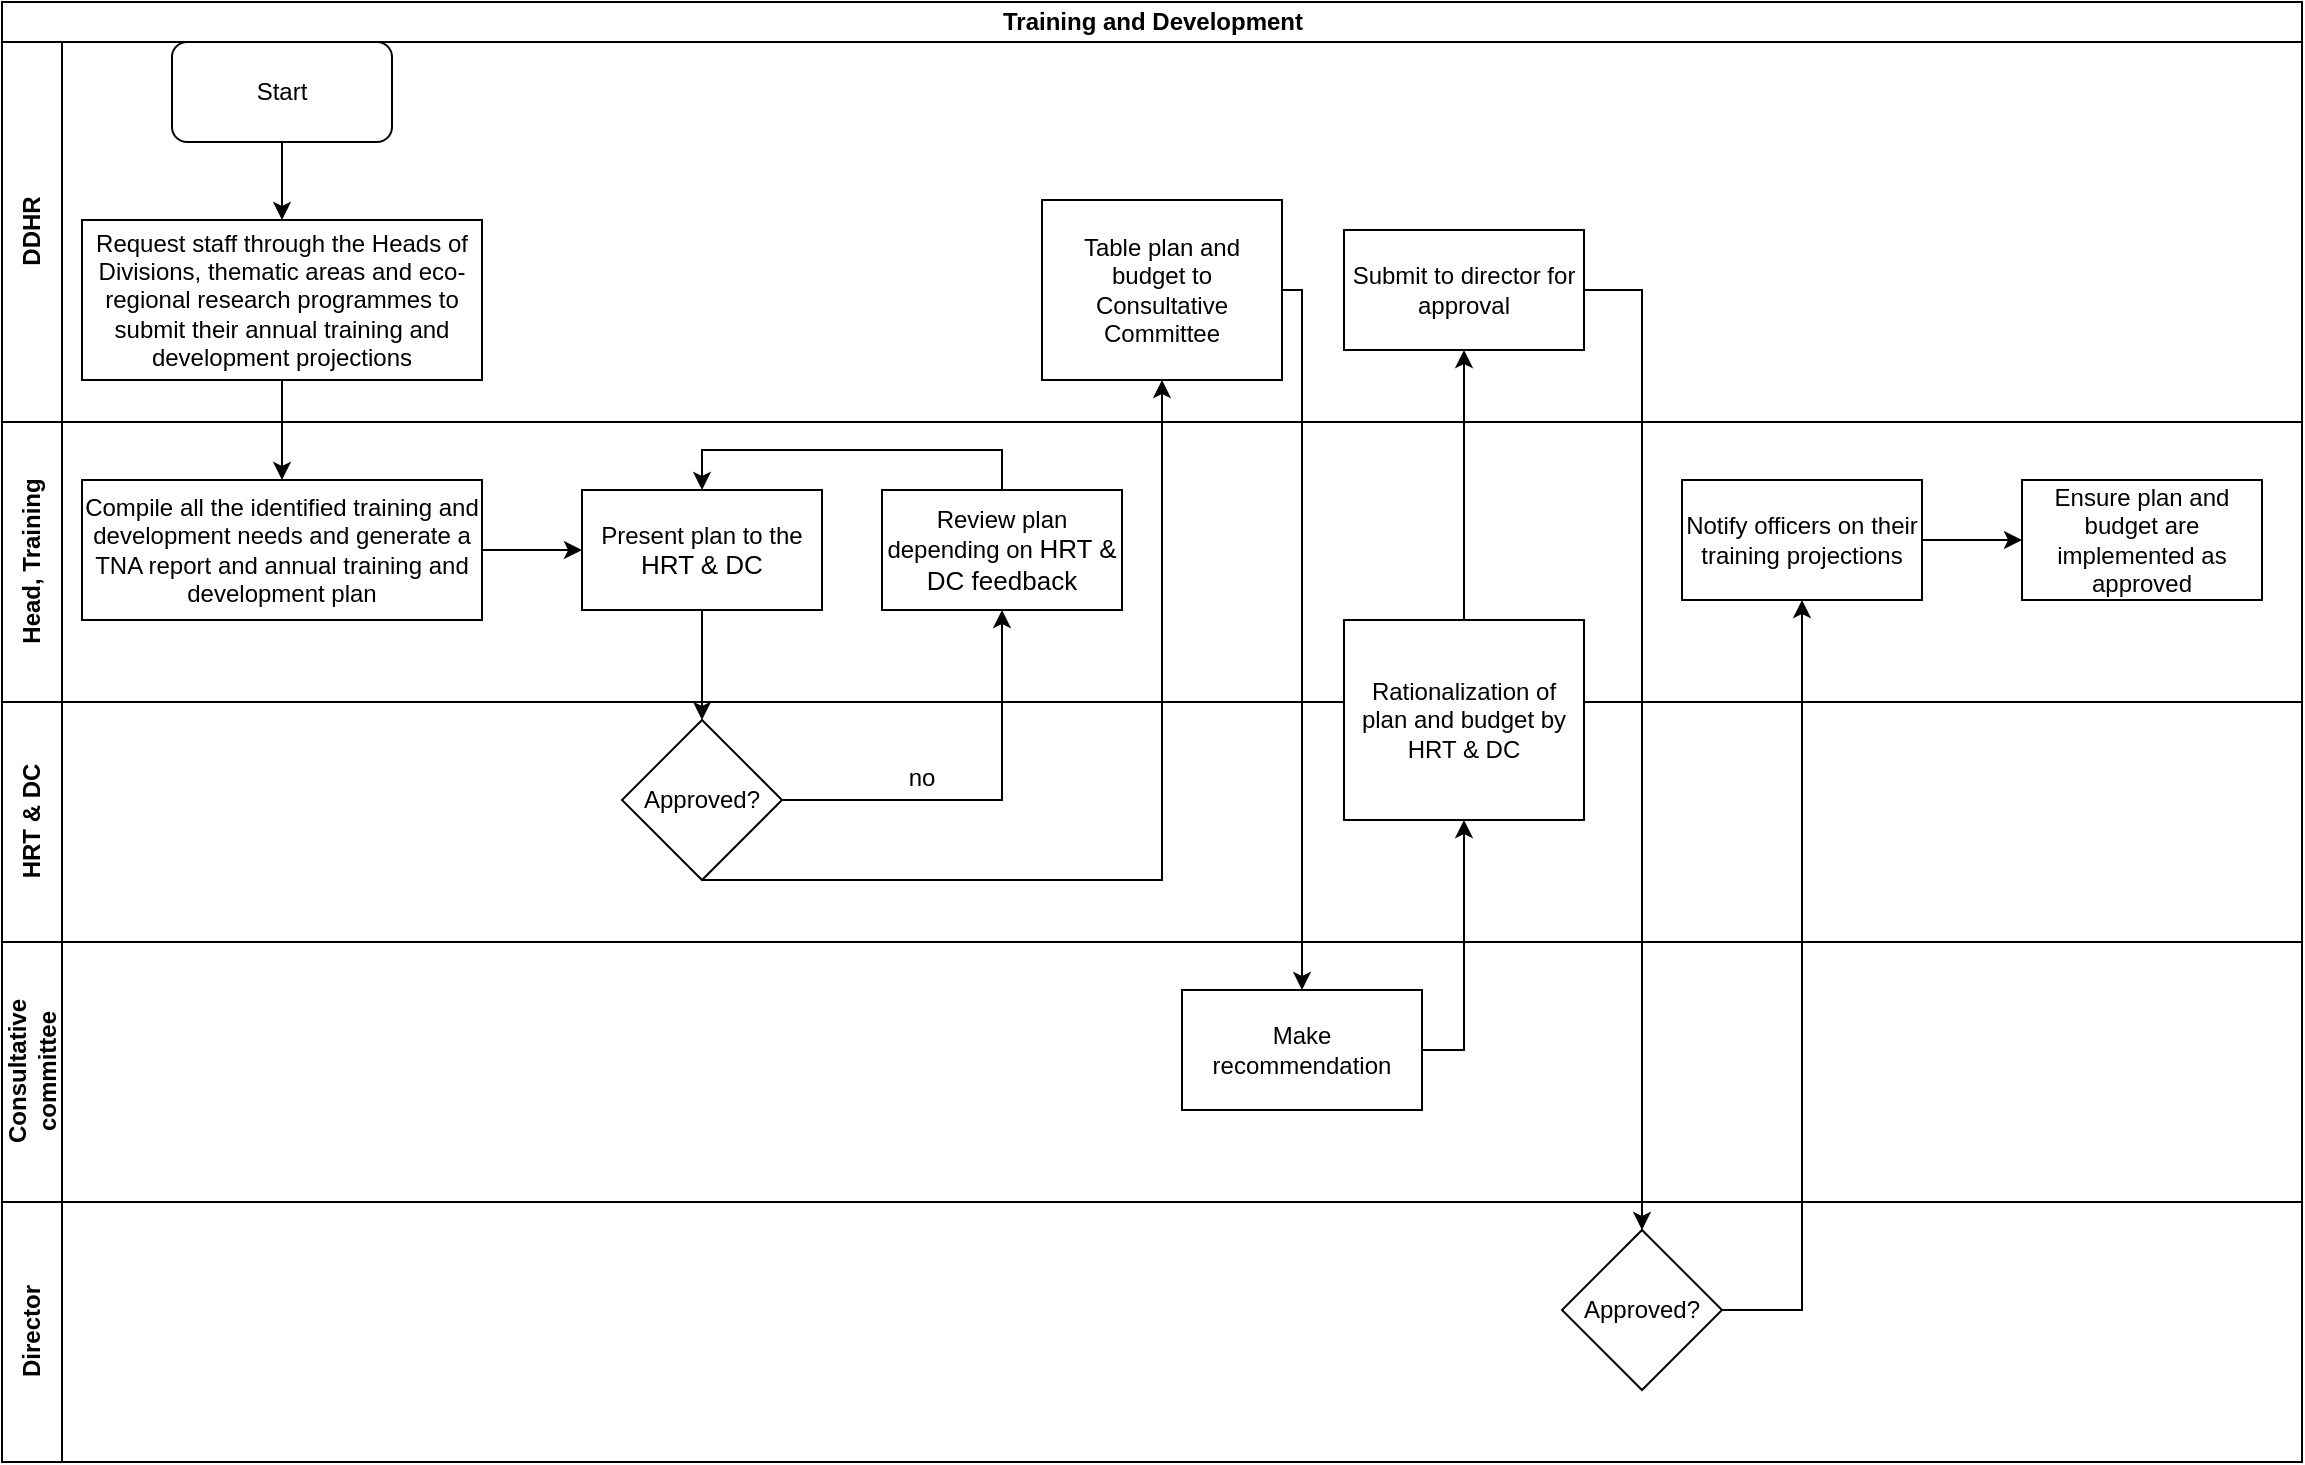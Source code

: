 <mxfile version="13.10.4" type="github">
  <diagram id="TgsOetUIMMD29B5rdHni" name="Page-1">
    <mxGraphModel dx="1038" dy="547" grid="1" gridSize="10" guides="1" tooltips="1" connect="1" arrows="1" fold="1" page="1" pageScale="1" pageWidth="1169" pageHeight="827" math="0" shadow="0">
      <root>
        <mxCell id="0" />
        <mxCell id="1" parent="0" />
        <mxCell id="y23m5HL0FmxXgGwVUjin-1" value="Training and Development" style="swimlane;html=1;childLayout=stackLayout;resizeParent=1;resizeParentMax=0;horizontal=1;startSize=20;horizontalStack=0;" vertex="1" parent="1">
          <mxGeometry x="10" y="10" width="1150" height="730" as="geometry" />
        </mxCell>
        <mxCell id="y23m5HL0FmxXgGwVUjin-10" value="" style="edgeStyle=orthogonalEdgeStyle;rounded=0;orthogonalLoop=1;jettySize=auto;html=1;" edge="1" parent="y23m5HL0FmxXgGwVUjin-1" source="y23m5HL0FmxXgGwVUjin-8" target="y23m5HL0FmxXgGwVUjin-9">
          <mxGeometry relative="1" as="geometry" />
        </mxCell>
        <mxCell id="y23m5HL0FmxXgGwVUjin-15" value="" style="edgeStyle=orthogonalEdgeStyle;rounded=0;orthogonalLoop=1;jettySize=auto;html=1;" edge="1" parent="y23m5HL0FmxXgGwVUjin-1" source="y23m5HL0FmxXgGwVUjin-11" target="y23m5HL0FmxXgGwVUjin-14">
          <mxGeometry relative="1" as="geometry" />
        </mxCell>
        <mxCell id="y23m5HL0FmxXgGwVUjin-17" value="" style="edgeStyle=orthogonalEdgeStyle;rounded=0;orthogonalLoop=1;jettySize=auto;html=1;" edge="1" parent="y23m5HL0FmxXgGwVUjin-1" source="y23m5HL0FmxXgGwVUjin-14" target="y23m5HL0FmxXgGwVUjin-16">
          <mxGeometry relative="1" as="geometry" />
        </mxCell>
        <mxCell id="y23m5HL0FmxXgGwVUjin-22" value="" style="edgeStyle=orthogonalEdgeStyle;rounded=0;orthogonalLoop=1;jettySize=auto;html=1;entryX=0.5;entryY=1;entryDx=0;entryDy=0;" edge="1" parent="y23m5HL0FmxXgGwVUjin-1" source="y23m5HL0FmxXgGwVUjin-14" target="y23m5HL0FmxXgGwVUjin-21">
          <mxGeometry relative="1" as="geometry">
            <Array as="points">
              <mxPoint x="580" y="439" />
            </Array>
          </mxGeometry>
        </mxCell>
        <mxCell id="y23m5HL0FmxXgGwVUjin-25" value="" style="edgeStyle=orthogonalEdgeStyle;rounded=0;orthogonalLoop=1;jettySize=auto;html=1;entryX=0.5;entryY=0;entryDx=0;entryDy=0;" edge="1" parent="y23m5HL0FmxXgGwVUjin-1" source="y23m5HL0FmxXgGwVUjin-21" target="y23m5HL0FmxXgGwVUjin-29">
          <mxGeometry relative="1" as="geometry">
            <mxPoint x="650" y="489" as="targetPoint" />
            <Array as="points">
              <mxPoint x="650" y="144" />
            </Array>
          </mxGeometry>
        </mxCell>
        <mxCell id="y23m5HL0FmxXgGwVUjin-31" value="" style="edgeStyle=orthogonalEdgeStyle;rounded=0;orthogonalLoop=1;jettySize=auto;html=1;exitX=1;exitY=0.5;exitDx=0;exitDy=0;entryX=0.5;entryY=1;entryDx=0;entryDy=0;" edge="1" parent="y23m5HL0FmxXgGwVUjin-1" source="y23m5HL0FmxXgGwVUjin-29" target="y23m5HL0FmxXgGwVUjin-30">
          <mxGeometry relative="1" as="geometry">
            <Array as="points">
              <mxPoint x="731" y="524" />
            </Array>
          </mxGeometry>
        </mxCell>
        <mxCell id="y23m5HL0FmxXgGwVUjin-33" value="" style="edgeStyle=orthogonalEdgeStyle;rounded=0;orthogonalLoop=1;jettySize=auto;html=1;" edge="1" parent="y23m5HL0FmxXgGwVUjin-1" source="y23m5HL0FmxXgGwVUjin-30" target="y23m5HL0FmxXgGwVUjin-32">
          <mxGeometry relative="1" as="geometry" />
        </mxCell>
        <mxCell id="y23m5HL0FmxXgGwVUjin-35" value="" style="edgeStyle=orthogonalEdgeStyle;rounded=0;orthogonalLoop=1;jettySize=auto;html=1;" edge="1" parent="y23m5HL0FmxXgGwVUjin-1" source="y23m5HL0FmxXgGwVUjin-32" target="y23m5HL0FmxXgGwVUjin-34">
          <mxGeometry relative="1" as="geometry">
            <Array as="points">
              <mxPoint x="820" y="144" />
            </Array>
          </mxGeometry>
        </mxCell>
        <mxCell id="y23m5HL0FmxXgGwVUjin-37" value="" style="edgeStyle=orthogonalEdgeStyle;rounded=0;orthogonalLoop=1;jettySize=auto;html=1;" edge="1" parent="y23m5HL0FmxXgGwVUjin-1" source="y23m5HL0FmxXgGwVUjin-34" target="y23m5HL0FmxXgGwVUjin-36">
          <mxGeometry relative="1" as="geometry">
            <Array as="points">
              <mxPoint x="900" y="654" />
            </Array>
          </mxGeometry>
        </mxCell>
        <mxCell id="y23m5HL0FmxXgGwVUjin-2" value="DDHR" style="swimlane;html=1;startSize=30;horizontal=0;" vertex="1" parent="y23m5HL0FmxXgGwVUjin-1">
          <mxGeometry y="20" width="1150" height="190" as="geometry" />
        </mxCell>
        <mxCell id="y23m5HL0FmxXgGwVUjin-5" value="Start" style="rounded=1;whiteSpace=wrap;html=1;" vertex="1" parent="y23m5HL0FmxXgGwVUjin-2">
          <mxGeometry x="85" width="110" height="50" as="geometry" />
        </mxCell>
        <mxCell id="y23m5HL0FmxXgGwVUjin-8" value="Request staff through the Heads of Divisions, thematic areas and eco-regional research programmes to submit their annual training and development projections" style="rounded=0;whiteSpace=wrap;html=1;" vertex="1" parent="y23m5HL0FmxXgGwVUjin-2">
          <mxGeometry x="40" y="89" width="200" height="80" as="geometry" />
        </mxCell>
        <mxCell id="y23m5HL0FmxXgGwVUjin-7" value="" style="edgeStyle=orthogonalEdgeStyle;rounded=0;orthogonalLoop=1;jettySize=auto;html=1;entryX=0.5;entryY=0;entryDx=0;entryDy=0;" edge="1" parent="y23m5HL0FmxXgGwVUjin-2" source="y23m5HL0FmxXgGwVUjin-5" target="y23m5HL0FmxXgGwVUjin-8">
          <mxGeometry relative="1" as="geometry">
            <mxPoint x="125" y="125" as="targetPoint" />
          </mxGeometry>
        </mxCell>
        <mxCell id="y23m5HL0FmxXgGwVUjin-21" value="Table plan and budget to Consultative Committee" style="whiteSpace=wrap;html=1;rounded=0;" vertex="1" parent="y23m5HL0FmxXgGwVUjin-2">
          <mxGeometry x="520" y="79" width="120" height="90" as="geometry" />
        </mxCell>
        <mxCell id="y23m5HL0FmxXgGwVUjin-32" value="Submit to director for approval" style="whiteSpace=wrap;html=1;rounded=0;" vertex="1" parent="y23m5HL0FmxXgGwVUjin-2">
          <mxGeometry x="671" y="94" width="120" height="60" as="geometry" />
        </mxCell>
        <mxCell id="y23m5HL0FmxXgGwVUjin-3" value="Head, Training" style="swimlane;html=1;startSize=30;horizontal=0;" vertex="1" parent="y23m5HL0FmxXgGwVUjin-1">
          <mxGeometry y="210" width="1150" height="140" as="geometry" />
        </mxCell>
        <mxCell id="y23m5HL0FmxXgGwVUjin-9" value="Compile all the identified training and development needs and generate a TNA report and annual training and development plan" style="whiteSpace=wrap;html=1;rounded=0;" vertex="1" parent="y23m5HL0FmxXgGwVUjin-3">
          <mxGeometry x="40" y="29" width="200" height="70" as="geometry" />
        </mxCell>
        <mxCell id="y23m5HL0FmxXgGwVUjin-11" value="Present plan to the &lt;font size=&quot;2&quot;&gt;HRT &amp;amp; DC&lt;/font&gt;&lt;br&gt;" style="whiteSpace=wrap;html=1;rounded=0;" vertex="1" parent="y23m5HL0FmxXgGwVUjin-3">
          <mxGeometry x="290" y="34" width="120" height="60" as="geometry" />
        </mxCell>
        <mxCell id="y23m5HL0FmxXgGwVUjin-12" value="" style="edgeStyle=orthogonalEdgeStyle;rounded=0;orthogonalLoop=1;jettySize=auto;html=1;" edge="1" parent="y23m5HL0FmxXgGwVUjin-3" source="y23m5HL0FmxXgGwVUjin-9" target="y23m5HL0FmxXgGwVUjin-11">
          <mxGeometry relative="1" as="geometry" />
        </mxCell>
        <mxCell id="y23m5HL0FmxXgGwVUjin-16" value="Review plan depending on &lt;font size=&quot;2&quot;&gt;HRT &amp;amp; DC feedback&lt;br&gt;&lt;/font&gt;" style="whiteSpace=wrap;html=1;rounded=0;" vertex="1" parent="y23m5HL0FmxXgGwVUjin-3">
          <mxGeometry x="440" y="34" width="120" height="60" as="geometry" />
        </mxCell>
        <mxCell id="y23m5HL0FmxXgGwVUjin-19" value="" style="edgeStyle=orthogonalEdgeStyle;rounded=0;orthogonalLoop=1;jettySize=auto;html=1;entryX=0.5;entryY=0;entryDx=0;entryDy=0;exitX=0.5;exitY=0;exitDx=0;exitDy=0;" edge="1" parent="y23m5HL0FmxXgGwVUjin-3" source="y23m5HL0FmxXgGwVUjin-16" target="y23m5HL0FmxXgGwVUjin-11">
          <mxGeometry relative="1" as="geometry">
            <mxPoint x="530" y="-46" as="targetPoint" />
            <Array as="points">
              <mxPoint x="500" y="14" />
              <mxPoint x="350" y="14" />
            </Array>
          </mxGeometry>
        </mxCell>
        <mxCell id="y23m5HL0FmxXgGwVUjin-36" value="Notify officers on their training projections" style="whiteSpace=wrap;html=1;rounded=0;" vertex="1" parent="y23m5HL0FmxXgGwVUjin-3">
          <mxGeometry x="840" y="29" width="120" height="60" as="geometry" />
        </mxCell>
        <mxCell id="y23m5HL0FmxXgGwVUjin-38" value="Ensure plan and budget are implemented as approved" style="whiteSpace=wrap;html=1;rounded=0;" vertex="1" parent="y23m5HL0FmxXgGwVUjin-3">
          <mxGeometry x="1010" y="29" width="120" height="60" as="geometry" />
        </mxCell>
        <mxCell id="y23m5HL0FmxXgGwVUjin-39" value="" style="edgeStyle=orthogonalEdgeStyle;rounded=0;orthogonalLoop=1;jettySize=auto;html=1;" edge="1" parent="y23m5HL0FmxXgGwVUjin-3" source="y23m5HL0FmxXgGwVUjin-36" target="y23m5HL0FmxXgGwVUjin-38">
          <mxGeometry relative="1" as="geometry" />
        </mxCell>
        <mxCell id="y23m5HL0FmxXgGwVUjin-4" value="HRT &amp;amp; DC" style="swimlane;html=1;startSize=30;horizontal=0;" vertex="1" parent="y23m5HL0FmxXgGwVUjin-1">
          <mxGeometry y="350" width="1150" height="120" as="geometry" />
        </mxCell>
        <mxCell id="y23m5HL0FmxXgGwVUjin-14" value="Approved?" style="rhombus;whiteSpace=wrap;html=1;rounded=0;" vertex="1" parent="y23m5HL0FmxXgGwVUjin-4">
          <mxGeometry x="310" y="9" width="80" height="80" as="geometry" />
        </mxCell>
        <mxCell id="y23m5HL0FmxXgGwVUjin-20" value="no" style="text;html=1;strokeColor=none;fillColor=none;align=center;verticalAlign=middle;whiteSpace=wrap;rounded=0;" vertex="1" parent="y23m5HL0FmxXgGwVUjin-4">
          <mxGeometry x="440" y="27.5" width="40" height="20" as="geometry" />
        </mxCell>
        <mxCell id="y23m5HL0FmxXgGwVUjin-30" value="Rationalization of plan and budget by HRT &amp;amp; DC " style="whiteSpace=wrap;html=1;rounded=0;" vertex="1" parent="y23m5HL0FmxXgGwVUjin-4">
          <mxGeometry x="671" y="-41" width="120" height="100" as="geometry" />
        </mxCell>
        <mxCell id="y23m5HL0FmxXgGwVUjin-13" value="&lt;div&gt;Consultative&lt;/div&gt;&lt;div&gt;committee&lt;/div&gt;" style="swimlane;html=1;startSize=30;horizontal=0;" vertex="1" parent="y23m5HL0FmxXgGwVUjin-1">
          <mxGeometry y="470" width="1150" height="130" as="geometry" />
        </mxCell>
        <mxCell id="y23m5HL0FmxXgGwVUjin-29" value="Make recommendation" style="rounded=0;whiteSpace=wrap;html=1;" vertex="1" parent="y23m5HL0FmxXgGwVUjin-13">
          <mxGeometry x="590" y="24" width="120" height="60" as="geometry" />
        </mxCell>
        <mxCell id="y23m5HL0FmxXgGwVUjin-23" value="Director" style="swimlane;html=1;startSize=30;horizontal=0;" vertex="1" parent="y23m5HL0FmxXgGwVUjin-1">
          <mxGeometry y="600" width="1150" height="130" as="geometry" />
        </mxCell>
        <mxCell id="y23m5HL0FmxXgGwVUjin-34" value="Approved?" style="rhombus;whiteSpace=wrap;html=1;rounded=0;" vertex="1" parent="y23m5HL0FmxXgGwVUjin-23">
          <mxGeometry x="780" y="14" width="80" height="80" as="geometry" />
        </mxCell>
      </root>
    </mxGraphModel>
  </diagram>
</mxfile>
